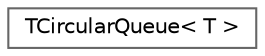 digraph "Graphical Class Hierarchy"
{
 // INTERACTIVE_SVG=YES
 // LATEX_PDF_SIZE
  bgcolor="transparent";
  edge [fontname=Helvetica,fontsize=10,labelfontname=Helvetica,labelfontsize=10];
  node [fontname=Helvetica,fontsize=10,shape=box,height=0.2,width=0.4];
  rankdir="LR";
  Node0 [id="Node000000",label="TCircularQueue\< T \>",height=0.2,width=0.4,color="grey40", fillcolor="white", style="filled",URL="$d8/d18/classTCircularQueue.html",tooltip="Implements a lock-free first-in first-out queue using a circular array."];
}
